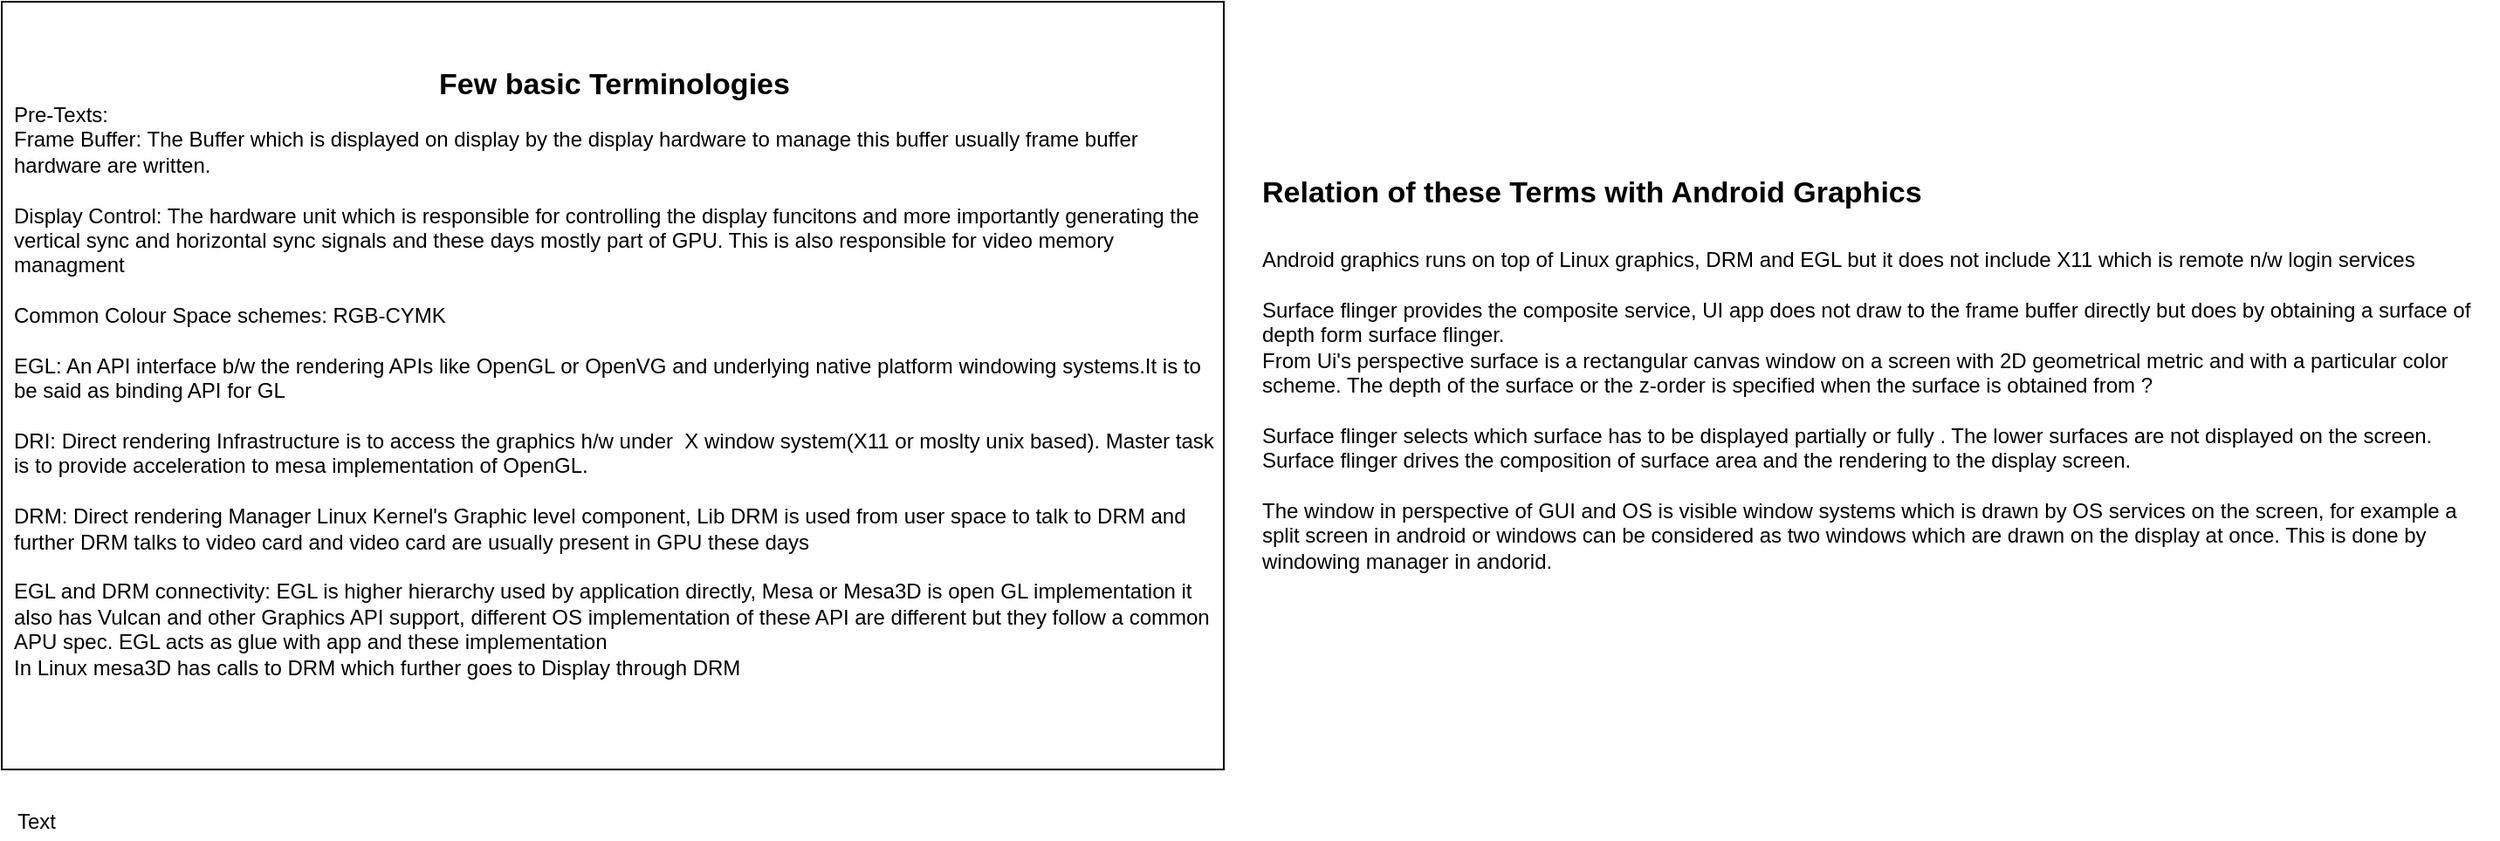 <mxfile version="12.3.5" type="github" pages="1">
  <diagram id="gzc1fXgGK9Xh2YCLqEI3" name="The Pretext">
    <mxGraphModel dx="1102" dy="533" grid="1" gridSize="10" guides="1" tooltips="1" connect="1" arrows="1" fold="1" page="1" pageScale="1" pageWidth="1920" pageHeight="1200" math="0" shadow="0">
      <root>
        <mxCell id="0"/>
        <mxCell id="1" parent="0"/>
        <mxCell id="4iyLbNcxx3MA4uBL4IOl-1" value="&lt;div style=&quot;text-align: center&quot;&gt;&lt;font style=&quot;font-size: 17px&quot;&gt;&lt;b&gt;Few basic Terminologies&lt;/b&gt;&lt;/font&gt;&lt;/div&gt;Pre-Texts:&amp;nbsp;&lt;br&gt;Frame Buffer: The Buffer which is displayed on display by the display hardware to manage this buffer usually frame buffer hardware are written.&lt;br&gt;&lt;br&gt;Display Control: The hardware unit which is responsible for controlling the display funcitons and more importantly generating the vertical sync and horizontal sync signals and these days mostly part of GPU. This is also responsible for video memory managment&lt;br&gt;&lt;br&gt;Common Colour Space schemes: RGB-CYMK&lt;br&gt;&lt;br&gt;EGL: An API interface b/w the rendering APIs like OpenGL or OpenVG and underlying native platform windowing systems.It is to be said as binding API for GL&lt;br&gt;&lt;br&gt;DRI: Direct rendering Infrastructure&amp;nbsp;is to access the graphics h/w under&amp;nbsp; X window system(X11 or moslty unix based). Master task is to provide acceleration to mesa implementation of OpenGL.&lt;br&gt;&lt;br&gt;DRM: Direct rendering Manager Linux Kernel&#39;s Graphic level component, Lib DRM is used from user space to talk to DRM and further DRM talks to video card and video card are usually present in GPU these days&lt;br&gt;&lt;br&gt;EGL and DRM connectivity: EGL is higher hierarchy used by application directly, Mesa or Mesa3D is open GL implementation it also has Vulcan and other Graphics API support, different OS implementation of these API are different but they follow a common APU spec. EGL acts as glue with app and these implementation&lt;br&gt;In Linux mesa3D has calls to DRM which further goes to Display through DRM&lt;br&gt;&lt;br&gt;" style="text;html=1;strokeColor=#000000;fillColor=none;align=left;verticalAlign=middle;whiteSpace=wrap;rounded=0;strokeWidth=1;spacingLeft=5;spacingBottom=0;spacingRight=5;" vertex="1" parent="1">
          <mxGeometry x="20" y="20" width="700" height="440" as="geometry"/>
        </mxCell>
        <mxCell id="4iyLbNcxx3MA4uBL4IOl-2" value="Text" style="text;html=1;strokeColor=none;fillColor=none;align=center;verticalAlign=middle;whiteSpace=wrap;rounded=0;" vertex="1" parent="1">
          <mxGeometry x="20" y="480" width="40" height="20" as="geometry"/>
        </mxCell>
        <mxCell id="4iyLbNcxx3MA4uBL4IOl-3" value="&lt;div&gt;&lt;b style=&quot;font-size: 17px&quot;&gt;Relation of these Terms with Android Graphics&lt;/b&gt;&lt;/div&gt;&lt;div&gt;&lt;b style=&quot;font-size: 17px&quot;&gt;&lt;br&gt;&lt;/b&gt;&lt;/div&gt;&lt;div&gt;&lt;font style=&quot;font-size: 12px&quot;&gt;Android graphics runs on top of Linux&amp;nbsp;graphics, DRM and EGL but it does not include X11 which is remote n/w login services&lt;/font&gt;&lt;/div&gt;&lt;div&gt;&lt;font style=&quot;font-size: 12px&quot;&gt;&lt;br&gt;&lt;/font&gt;&lt;/div&gt;&lt;div&gt;&lt;font style=&quot;font-size: 12px&quot;&gt;Surface flinger provides the composite service, UI app does not draw to the frame buffer directly but does by obtaining a surface of depth form surface flinger.&lt;/font&gt;&lt;/div&gt;&lt;div&gt;&lt;font style=&quot;font-size: 12px&quot;&gt;From Ui&#39;s perspective surface is a rectangular canvas window on a screen with 2D geometrical metric and with a particular color scheme. The depth of the surface or the z-order is specified when the surface is obtained from ?&lt;/font&gt;&lt;/div&gt;&lt;div&gt;&lt;font style=&quot;font-size: 12px&quot;&gt;&lt;br&gt;&lt;/font&gt;&lt;/div&gt;&lt;div&gt;&lt;font style=&quot;font-size: 12px&quot;&gt;Surface flinger selects which surface has to be displayed partially or fully . The lower surfaces are not displayed on the screen. Surface flinger drives the composition of surface area and the rendering to the display screen.&lt;/font&gt;&lt;/div&gt;&lt;div&gt;&lt;font style=&quot;font-size: 12px&quot;&gt;&lt;br&gt;&lt;/font&gt;&lt;/div&gt;&lt;div&gt;&lt;font style=&quot;font-size: 12px&quot;&gt;The window in perspective of GUI and OS is visible window systems which is drawn by OS services on the screen, for example a split screen in android or windows can be considered as two windows which are drawn on the display at once. This is done by windowing manager in andorid.&lt;/font&gt;&lt;/div&gt;&lt;div&gt;&lt;font style=&quot;font-size: 12px&quot;&gt;&lt;br&gt;&lt;/font&gt;&lt;/div&gt;" style="text;html=1;strokeColor=none;fillColor=none;align=left;verticalAlign=middle;whiteSpace=wrap;rounded=0;" vertex="1" parent="1">
          <mxGeometry x="740" y="21" width="710" height="440" as="geometry"/>
        </mxCell>
      </root>
    </mxGraphModel>
  </diagram>
</mxfile>
